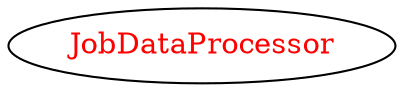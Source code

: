 digraph dependencyGraph {
 concentrate=true;
 ranksep="2.0";
 rankdir="LR"; 
 splines="ortho";
"JobDataProcessor" [fontcolor="red"];
}